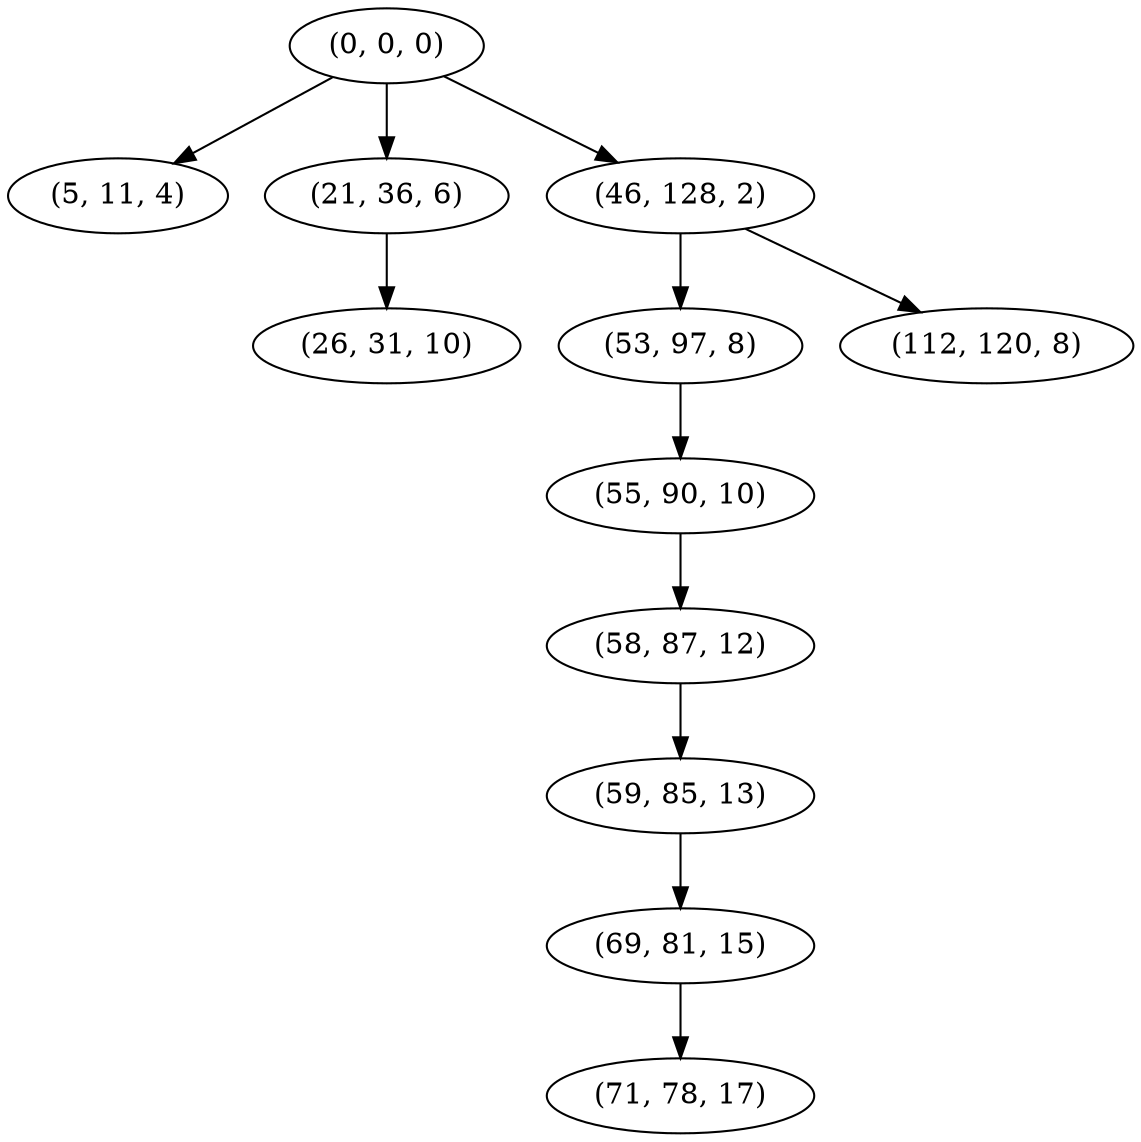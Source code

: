 digraph tree {
    "(0, 0, 0)";
    "(5, 11, 4)";
    "(21, 36, 6)";
    "(26, 31, 10)";
    "(46, 128, 2)";
    "(53, 97, 8)";
    "(55, 90, 10)";
    "(58, 87, 12)";
    "(59, 85, 13)";
    "(69, 81, 15)";
    "(71, 78, 17)";
    "(112, 120, 8)";
    "(0, 0, 0)" -> "(5, 11, 4)";
    "(0, 0, 0)" -> "(21, 36, 6)";
    "(0, 0, 0)" -> "(46, 128, 2)";
    "(21, 36, 6)" -> "(26, 31, 10)";
    "(46, 128, 2)" -> "(53, 97, 8)";
    "(46, 128, 2)" -> "(112, 120, 8)";
    "(53, 97, 8)" -> "(55, 90, 10)";
    "(55, 90, 10)" -> "(58, 87, 12)";
    "(58, 87, 12)" -> "(59, 85, 13)";
    "(59, 85, 13)" -> "(69, 81, 15)";
    "(69, 81, 15)" -> "(71, 78, 17)";
}
